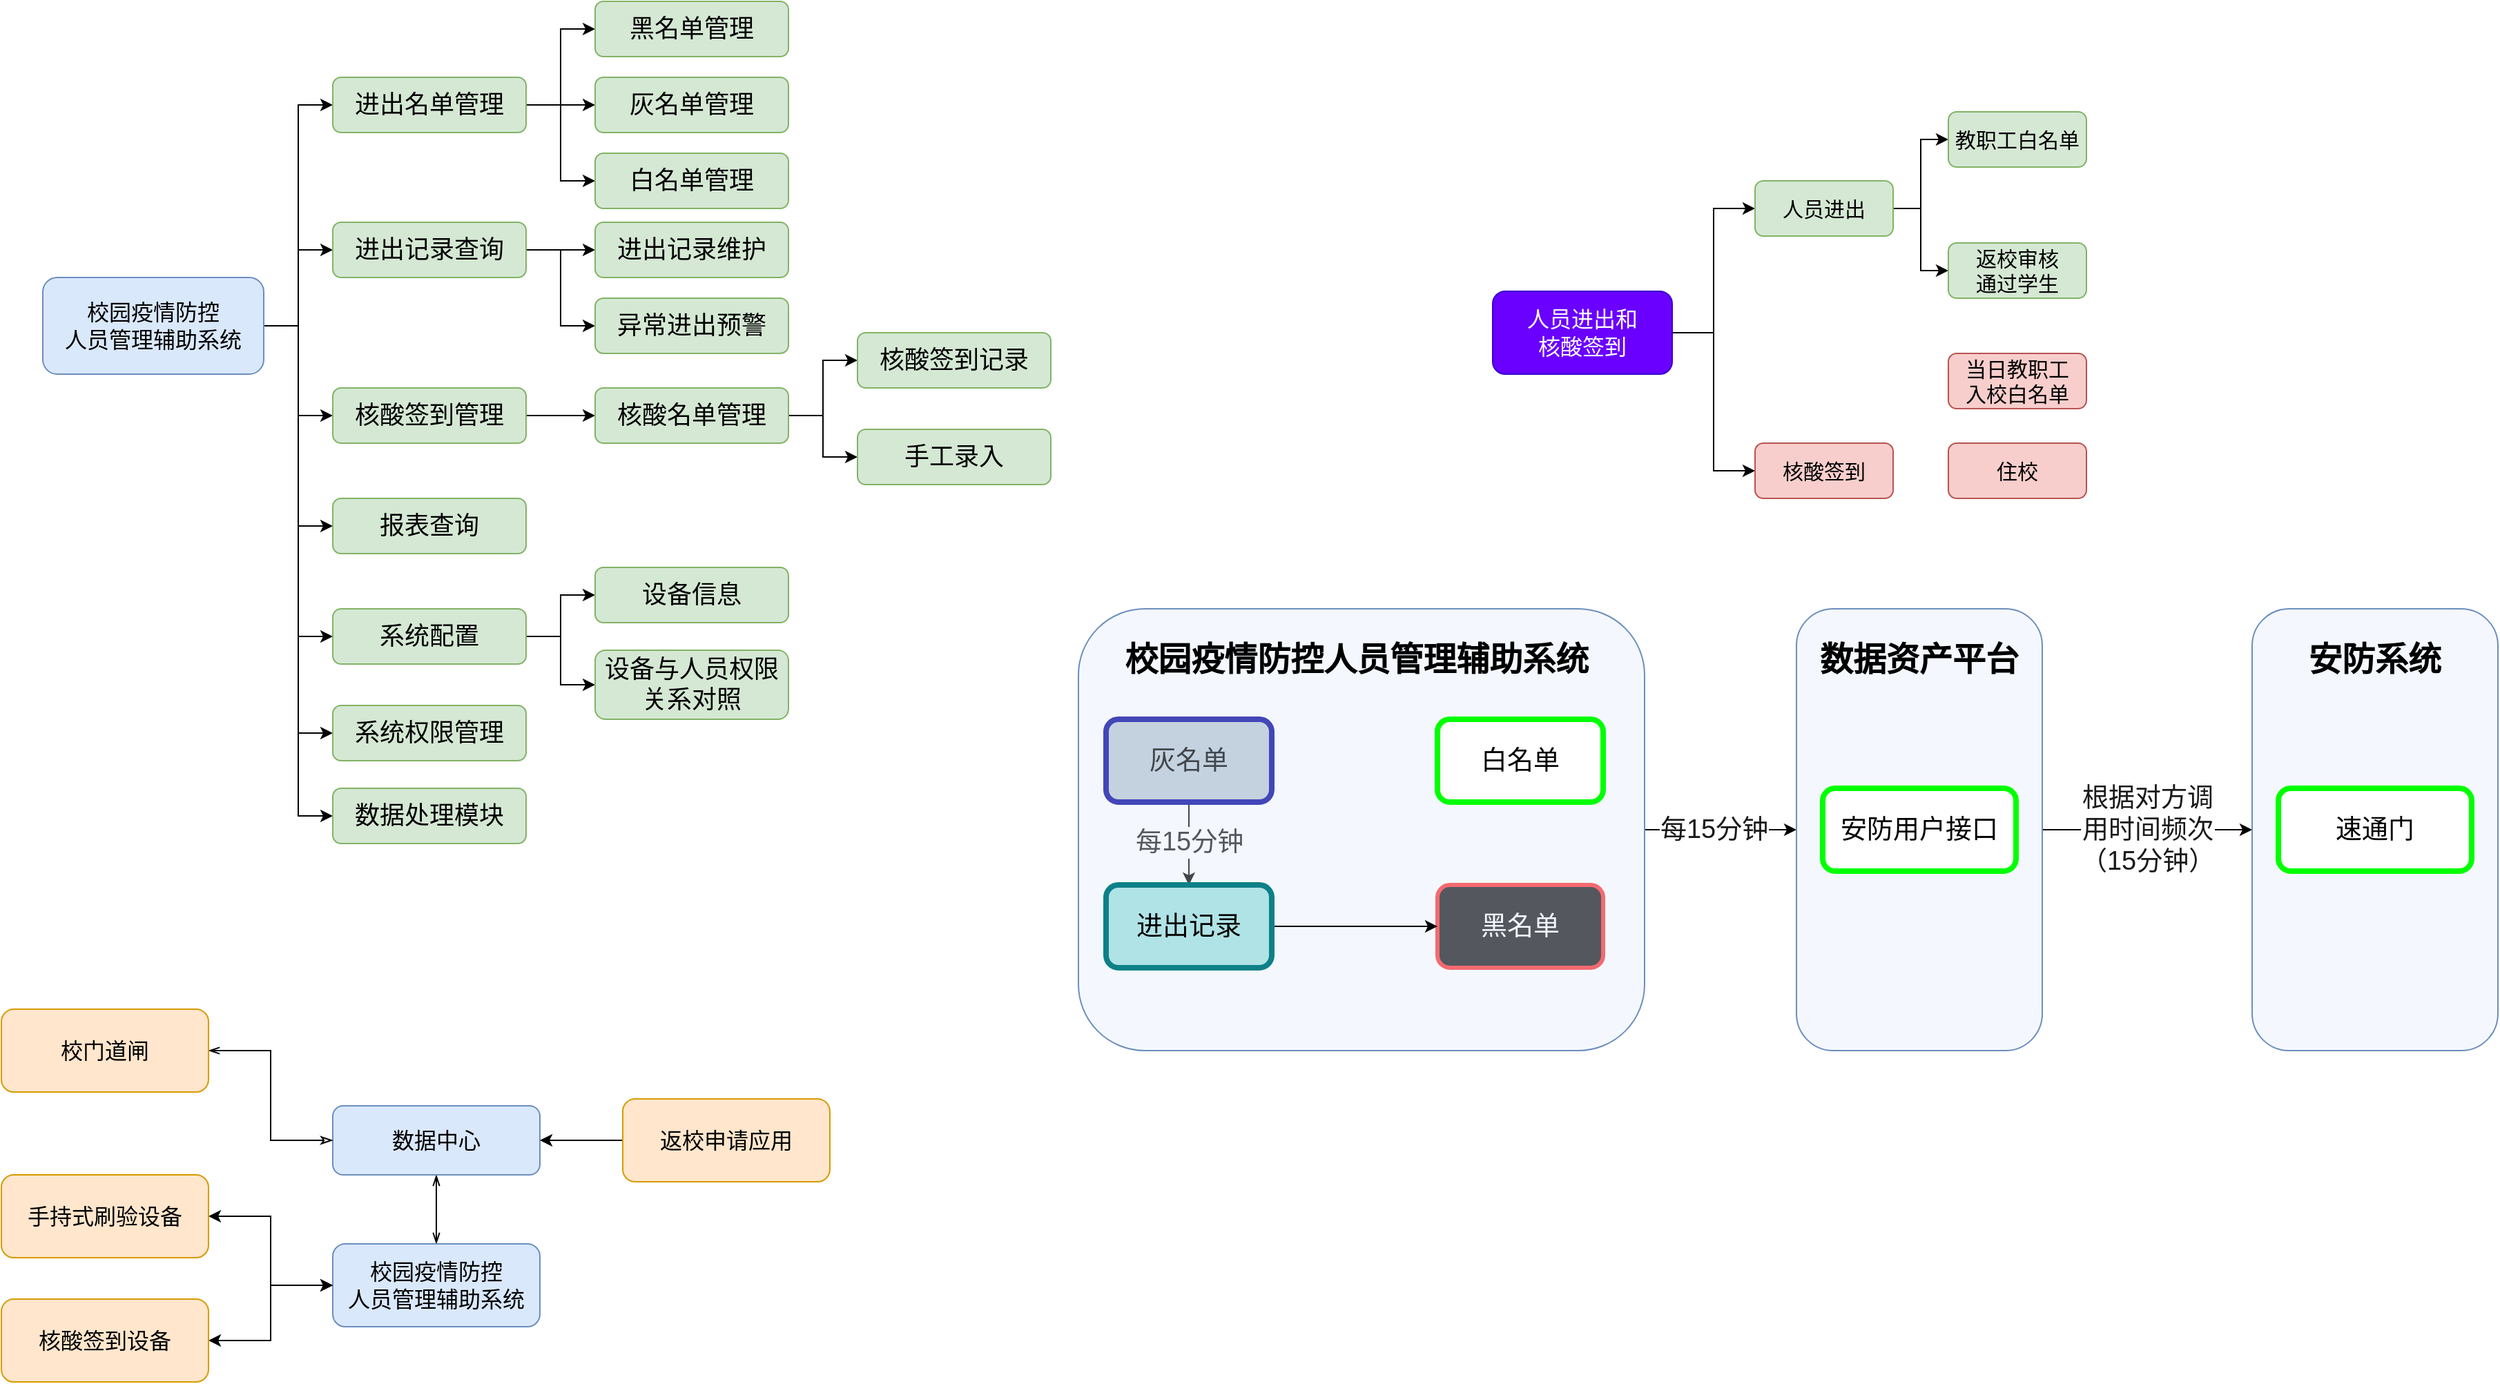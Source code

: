 <mxfile version="18.0.0" type="github">
  <diagram id="9vjwfqeA_DVdZ4IVt9qL" name="Page-1">
    <mxGraphModel dx="1445" dy="1897" grid="1" gridSize="10" guides="1" tooltips="1" connect="1" arrows="1" fold="1" page="1" pageScale="1" pageWidth="827" pageHeight="1169" math="0" shadow="0">
      <root>
        <mxCell id="0" />
        <mxCell id="1" parent="0" />
        <mxCell id="mTRX2ACm2MRmk_OSoDYx-10" style="edgeStyle=orthogonalEdgeStyle;rounded=0;orthogonalLoop=1;jettySize=auto;html=1;exitX=1;exitY=0.5;exitDx=0;exitDy=0;entryX=0;entryY=0.5;entryDx=0;entryDy=0;fontSize=18;" parent="1" source="mTRX2ACm2MRmk_OSoDYx-2" target="mTRX2ACm2MRmk_OSoDYx-3" edge="1">
          <mxGeometry relative="1" as="geometry" />
        </mxCell>
        <mxCell id="mTRX2ACm2MRmk_OSoDYx-11" style="edgeStyle=orthogonalEdgeStyle;rounded=0;orthogonalLoop=1;jettySize=auto;html=1;exitX=1;exitY=0.5;exitDx=0;exitDy=0;entryX=0;entryY=0.5;entryDx=0;entryDy=0;fontSize=18;" parent="1" source="mTRX2ACm2MRmk_OSoDYx-2" target="mTRX2ACm2MRmk_OSoDYx-5" edge="1">
          <mxGeometry relative="1" as="geometry" />
        </mxCell>
        <mxCell id="mTRX2ACm2MRmk_OSoDYx-12" style="edgeStyle=orthogonalEdgeStyle;rounded=0;orthogonalLoop=1;jettySize=auto;html=1;exitX=1;exitY=0.5;exitDx=0;exitDy=0;entryX=0;entryY=0.5;entryDx=0;entryDy=0;fontSize=18;" parent="1" source="mTRX2ACm2MRmk_OSoDYx-2" target="mTRX2ACm2MRmk_OSoDYx-6" edge="1">
          <mxGeometry relative="1" as="geometry" />
        </mxCell>
        <mxCell id="mTRX2ACm2MRmk_OSoDYx-22" style="edgeStyle=orthogonalEdgeStyle;rounded=0;orthogonalLoop=1;jettySize=auto;html=1;exitX=1;exitY=0.5;exitDx=0;exitDy=0;entryX=0;entryY=0.5;entryDx=0;entryDy=0;fontSize=18;" parent="1" source="mTRX2ACm2MRmk_OSoDYx-2" target="mTRX2ACm2MRmk_OSoDYx-18" edge="1">
          <mxGeometry relative="1" as="geometry" />
        </mxCell>
        <mxCell id="mTRX2ACm2MRmk_OSoDYx-26" style="edgeStyle=orthogonalEdgeStyle;rounded=0;orthogonalLoop=1;jettySize=auto;html=1;exitX=1;exitY=0.5;exitDx=0;exitDy=0;entryX=0;entryY=0.5;entryDx=0;entryDy=0;fontSize=18;" parent="1" source="mTRX2ACm2MRmk_OSoDYx-2" target="mTRX2ACm2MRmk_OSoDYx-25" edge="1">
          <mxGeometry relative="1" as="geometry" />
        </mxCell>
        <mxCell id="qPYPx7OVyf8pasTDU_Wo-8" style="edgeStyle=orthogonalEdgeStyle;rounded=0;orthogonalLoop=1;jettySize=auto;html=1;exitX=1;exitY=0.5;exitDx=0;exitDy=0;entryX=0;entryY=0.5;entryDx=0;entryDy=0;" parent="1" source="mTRX2ACm2MRmk_OSoDYx-2" target="qPYPx7OVyf8pasTDU_Wo-3" edge="1">
          <mxGeometry relative="1" as="geometry" />
        </mxCell>
        <mxCell id="qPYPx7OVyf8pasTDU_Wo-15" style="edgeStyle=orthogonalEdgeStyle;rounded=0;orthogonalLoop=1;jettySize=auto;html=1;exitX=1;exitY=0.5;exitDx=0;exitDy=0;entryX=0;entryY=0.5;entryDx=0;entryDy=0;" parent="1" source="mTRX2ACm2MRmk_OSoDYx-2" target="qPYPx7OVyf8pasTDU_Wo-14" edge="1">
          <mxGeometry relative="1" as="geometry" />
        </mxCell>
        <mxCell id="mTRX2ACm2MRmk_OSoDYx-2" value="校园疫情防控&lt;br&gt;人员管理辅助系统" style="rounded=1;whiteSpace=wrap;html=1;fontSize=16;fillColor=#dae8fc;strokeColor=#6c8ebf;" parent="1" vertex="1">
          <mxGeometry x="130" y="-920" width="160" height="70" as="geometry" />
        </mxCell>
        <mxCell id="mTRX2ACm2MRmk_OSoDYx-17" style="edgeStyle=orthogonalEdgeStyle;rounded=0;orthogonalLoop=1;jettySize=auto;html=1;exitX=1;exitY=0.5;exitDx=0;exitDy=0;entryX=0;entryY=0.5;entryDx=0;entryDy=0;fontSize=18;" parent="1" source="mTRX2ACm2MRmk_OSoDYx-3" target="mTRX2ACm2MRmk_OSoDYx-4" edge="1">
          <mxGeometry relative="1" as="geometry" />
        </mxCell>
        <mxCell id="qPYPx7OVyf8pasTDU_Wo-2" style="edgeStyle=orthogonalEdgeStyle;rounded=0;orthogonalLoop=1;jettySize=auto;html=1;exitX=1;exitY=0.5;exitDx=0;exitDy=0;entryX=0;entryY=0.5;entryDx=0;entryDy=0;" parent="1" source="mTRX2ACm2MRmk_OSoDYx-3" target="mTRX2ACm2MRmk_OSoDYx-20" edge="1">
          <mxGeometry relative="1" as="geometry" />
        </mxCell>
        <mxCell id="mTRX2ACm2MRmk_OSoDYx-3" value="进出记录查询" style="rounded=1;whiteSpace=wrap;html=1;fontSize=18;fillColor=#d5e8d4;strokeColor=#82b366;" parent="1" vertex="1">
          <mxGeometry x="340" y="-960" width="140" height="40" as="geometry" />
        </mxCell>
        <mxCell id="mTRX2ACm2MRmk_OSoDYx-4" value="进出记录维护" style="rounded=1;whiteSpace=wrap;html=1;fontSize=18;fillColor=#d5e8d4;strokeColor=#82b366;" parent="1" vertex="1">
          <mxGeometry x="530" y="-960" width="140" height="40" as="geometry" />
        </mxCell>
        <mxCell id="mTRX2ACm2MRmk_OSoDYx-14" style="edgeStyle=orthogonalEdgeStyle;rounded=0;orthogonalLoop=1;jettySize=auto;html=1;exitX=1;exitY=0.5;exitDx=0;exitDy=0;entryX=0;entryY=0.5;entryDx=0;entryDy=0;fontSize=18;" parent="1" source="mTRX2ACm2MRmk_OSoDYx-5" target="mTRX2ACm2MRmk_OSoDYx-8" edge="1">
          <mxGeometry relative="1" as="geometry" />
        </mxCell>
        <mxCell id="mTRX2ACm2MRmk_OSoDYx-15" style="edgeStyle=orthogonalEdgeStyle;rounded=0;orthogonalLoop=1;jettySize=auto;html=1;exitX=1;exitY=0.5;exitDx=0;exitDy=0;entryX=0;entryY=0.5;entryDx=0;entryDy=0;fontSize=18;" parent="1" source="mTRX2ACm2MRmk_OSoDYx-5" target="mTRX2ACm2MRmk_OSoDYx-7" edge="1">
          <mxGeometry relative="1" as="geometry" />
        </mxCell>
        <mxCell id="mTRX2ACm2MRmk_OSoDYx-16" style="edgeStyle=orthogonalEdgeStyle;rounded=0;orthogonalLoop=1;jettySize=auto;html=1;exitX=1;exitY=0.5;exitDx=0;exitDy=0;entryX=0;entryY=0.5;entryDx=0;entryDy=0;fontSize=18;" parent="1" source="mTRX2ACm2MRmk_OSoDYx-5" target="mTRX2ACm2MRmk_OSoDYx-9" edge="1">
          <mxGeometry relative="1" as="geometry" />
        </mxCell>
        <mxCell id="mTRX2ACm2MRmk_OSoDYx-5" value="进出名单管理" style="rounded=1;whiteSpace=wrap;html=1;fontSize=18;fillColor=#d5e8d4;strokeColor=#82b366;" parent="1" vertex="1">
          <mxGeometry x="340" y="-1065" width="140" height="40" as="geometry" />
        </mxCell>
        <mxCell id="mTRX2ACm2MRmk_OSoDYx-6" value="系统权限管理" style="rounded=1;whiteSpace=wrap;html=1;fontSize=18;fillColor=#d5e8d4;strokeColor=#82b366;" parent="1" vertex="1">
          <mxGeometry x="340" y="-610" width="140" height="40" as="geometry" />
        </mxCell>
        <mxCell id="mTRX2ACm2MRmk_OSoDYx-7" value="黑名单管理" style="rounded=1;whiteSpace=wrap;html=1;fontSize=18;fillColor=#d5e8d4;strokeColor=#82b366;" parent="1" vertex="1">
          <mxGeometry x="530" y="-1120" width="140" height="40" as="geometry" />
        </mxCell>
        <mxCell id="mTRX2ACm2MRmk_OSoDYx-8" value="灰名单管理" style="rounded=1;whiteSpace=wrap;html=1;fontSize=18;fillColor=#d5e8d4;strokeColor=#82b366;" parent="1" vertex="1">
          <mxGeometry x="530" y="-1065" width="140" height="40" as="geometry" />
        </mxCell>
        <mxCell id="mTRX2ACm2MRmk_OSoDYx-9" value="白名单管理" style="rounded=1;whiteSpace=wrap;html=1;fontSize=18;fillColor=#d5e8d4;strokeColor=#82b366;" parent="1" vertex="1">
          <mxGeometry x="530" y="-1010" width="140" height="40" as="geometry" />
        </mxCell>
        <mxCell id="mTRX2ACm2MRmk_OSoDYx-23" style="edgeStyle=orthogonalEdgeStyle;rounded=0;orthogonalLoop=1;jettySize=auto;html=1;exitX=1;exitY=0.5;exitDx=0;exitDy=0;entryX=0;entryY=0.5;entryDx=0;entryDy=0;fontSize=18;" parent="1" source="mTRX2ACm2MRmk_OSoDYx-18" target="mTRX2ACm2MRmk_OSoDYx-21" edge="1">
          <mxGeometry relative="1" as="geometry" />
        </mxCell>
        <mxCell id="mTRX2ACm2MRmk_OSoDYx-18" value="核酸签到管理" style="rounded=1;whiteSpace=wrap;html=1;fontSize=18;fillColor=#d5e8d4;strokeColor=#82b366;" parent="1" vertex="1">
          <mxGeometry x="340" y="-840" width="140" height="40" as="geometry" />
        </mxCell>
        <mxCell id="mTRX2ACm2MRmk_OSoDYx-20" value="异常进出预警" style="rounded=1;whiteSpace=wrap;html=1;fontSize=18;fillColor=#d5e8d4;strokeColor=#82b366;" parent="1" vertex="1">
          <mxGeometry x="530" y="-905" width="140" height="40" as="geometry" />
        </mxCell>
        <mxCell id="qPYPx7OVyf8pasTDU_Wo-12" style="edgeStyle=orthogonalEdgeStyle;rounded=0;orthogonalLoop=1;jettySize=auto;html=1;exitX=1;exitY=0.5;exitDx=0;exitDy=0;entryX=0;entryY=0.5;entryDx=0;entryDy=0;" parent="1" source="mTRX2ACm2MRmk_OSoDYx-21" target="qPYPx7OVyf8pasTDU_Wo-10" edge="1">
          <mxGeometry relative="1" as="geometry" />
        </mxCell>
        <mxCell id="qPYPx7OVyf8pasTDU_Wo-13" style="edgeStyle=orthogonalEdgeStyle;rounded=0;orthogonalLoop=1;jettySize=auto;html=1;exitX=1;exitY=0.5;exitDx=0;exitDy=0;entryX=0;entryY=0.5;entryDx=0;entryDy=0;" parent="1" source="mTRX2ACm2MRmk_OSoDYx-21" target="qPYPx7OVyf8pasTDU_Wo-11" edge="1">
          <mxGeometry relative="1" as="geometry" />
        </mxCell>
        <mxCell id="mTRX2ACm2MRmk_OSoDYx-21" value="核酸名单管理" style="rounded=1;whiteSpace=wrap;html=1;fontSize=18;fillColor=#d5e8d4;strokeColor=#82b366;" parent="1" vertex="1">
          <mxGeometry x="530" y="-840" width="140" height="40" as="geometry" />
        </mxCell>
        <mxCell id="mTRX2ACm2MRmk_OSoDYx-25" value="数据处理模块" style="rounded=1;whiteSpace=wrap;html=1;fontSize=18;fillColor=#d5e8d4;strokeColor=#82b366;" parent="1" vertex="1">
          <mxGeometry x="340" y="-550" width="140" height="40" as="geometry" />
        </mxCell>
        <mxCell id="mTRX2ACm2MRmk_OSoDYx-36" value="" style="edgeStyle=orthogonalEdgeStyle;rounded=0;orthogonalLoop=1;jettySize=auto;html=1;fontSize=18;endArrow=openThin;endFill=0;startArrow=openThin;startFill=0;" parent="1" source="mTRX2ACm2MRmk_OSoDYx-28" target="mTRX2ACm2MRmk_OSoDYx-29" edge="1">
          <mxGeometry relative="1" as="geometry" />
        </mxCell>
        <mxCell id="mTRX2ACm2MRmk_OSoDYx-28" value="校园疫情防控&lt;br&gt;人员管理辅助系统" style="rounded=1;whiteSpace=wrap;html=1;fontSize=16;fillColor=#dae8fc;strokeColor=#6c8ebf;" parent="1" vertex="1">
          <mxGeometry x="340" y="-220" width="150" height="60" as="geometry" />
        </mxCell>
        <mxCell id="mTRX2ACm2MRmk_OSoDYx-29" value="数据中心" style="rounded=1;whiteSpace=wrap;html=1;fontSize=16;fillColor=#dae8fc;strokeColor=#6c8ebf;" parent="1" vertex="1">
          <mxGeometry x="340" y="-320" width="150" height="50" as="geometry" />
        </mxCell>
        <mxCell id="mTRX2ACm2MRmk_OSoDYx-33" style="edgeStyle=orthogonalEdgeStyle;rounded=0;orthogonalLoop=1;jettySize=auto;html=1;exitX=1;exitY=0.5;exitDx=0;exitDy=0;entryX=0;entryY=0.5;entryDx=0;entryDy=0;fontSize=18;endArrow=classicThin;endFill=0;startArrow=openThin;startFill=0;" parent="1" source="mTRX2ACm2MRmk_OSoDYx-30" target="mTRX2ACm2MRmk_OSoDYx-29" edge="1">
          <mxGeometry relative="1" as="geometry" />
        </mxCell>
        <mxCell id="mTRX2ACm2MRmk_OSoDYx-30" value="校门道闸" style="rounded=1;whiteSpace=wrap;html=1;fontSize=16;fillColor=#ffe6cc;strokeColor=#d79b00;" parent="1" vertex="1">
          <mxGeometry x="100" y="-390" width="150" height="60" as="geometry" />
        </mxCell>
        <mxCell id="mTRX2ACm2MRmk_OSoDYx-34" style="edgeStyle=orthogonalEdgeStyle;rounded=0;orthogonalLoop=1;jettySize=auto;html=1;exitX=1;exitY=0.5;exitDx=0;exitDy=0;entryX=0;entryY=0.5;entryDx=0;entryDy=0;fontSize=18;endArrow=classic;endFill=1;startArrow=classic;startFill=1;" parent="1" source="mTRX2ACm2MRmk_OSoDYx-31" target="mTRX2ACm2MRmk_OSoDYx-28" edge="1">
          <mxGeometry relative="1" as="geometry" />
        </mxCell>
        <mxCell id="mTRX2ACm2MRmk_OSoDYx-31" value="手持式刷验设备" style="rounded=1;whiteSpace=wrap;html=1;fontSize=16;fillColor=#ffe6cc;strokeColor=#d79b00;" parent="1" vertex="1">
          <mxGeometry x="100" y="-270" width="150" height="60" as="geometry" />
        </mxCell>
        <mxCell id="qPYPx7OVyf8pasTDU_Wo-19" style="edgeStyle=orthogonalEdgeStyle;rounded=0;orthogonalLoop=1;jettySize=auto;html=1;exitX=0;exitY=0.5;exitDx=0;exitDy=0;entryX=1;entryY=0.5;entryDx=0;entryDy=0;startArrow=none;startFill=0;endArrow=classic;endFill=1;" parent="1" source="mTRX2ACm2MRmk_OSoDYx-37" target="mTRX2ACm2MRmk_OSoDYx-29" edge="1">
          <mxGeometry relative="1" as="geometry" />
        </mxCell>
        <mxCell id="mTRX2ACm2MRmk_OSoDYx-37" value="返校申请应用" style="rounded=1;whiteSpace=wrap;html=1;fontSize=16;fillColor=#ffe6cc;strokeColor=#d79b00;" parent="1" vertex="1">
          <mxGeometry x="550" y="-325" width="150" height="60" as="geometry" />
        </mxCell>
        <mxCell id="qPYPx7OVyf8pasTDU_Wo-6" style="edgeStyle=orthogonalEdgeStyle;rounded=0;orthogonalLoop=1;jettySize=auto;html=1;exitX=1;exitY=0.5;exitDx=0;exitDy=0;entryX=0;entryY=0.5;entryDx=0;entryDy=0;" parent="1" source="qPYPx7OVyf8pasTDU_Wo-3" target="qPYPx7OVyf8pasTDU_Wo-5" edge="1">
          <mxGeometry relative="1" as="geometry" />
        </mxCell>
        <mxCell id="qPYPx7OVyf8pasTDU_Wo-7" style="edgeStyle=orthogonalEdgeStyle;rounded=0;orthogonalLoop=1;jettySize=auto;html=1;exitX=1;exitY=0.5;exitDx=0;exitDy=0;entryX=0;entryY=0.5;entryDx=0;entryDy=0;" parent="1" source="qPYPx7OVyf8pasTDU_Wo-3" target="qPYPx7OVyf8pasTDU_Wo-4" edge="1">
          <mxGeometry relative="1" as="geometry" />
        </mxCell>
        <mxCell id="qPYPx7OVyf8pasTDU_Wo-3" value="系统配置" style="rounded=1;whiteSpace=wrap;html=1;fontSize=18;fillColor=#d5e8d4;strokeColor=#82b366;" parent="1" vertex="1">
          <mxGeometry x="340" y="-680" width="140" height="40" as="geometry" />
        </mxCell>
        <mxCell id="qPYPx7OVyf8pasTDU_Wo-4" value="设备与人员权限关系对照" style="rounded=1;whiteSpace=wrap;html=1;fontSize=18;fillColor=#d5e8d4;strokeColor=#82b366;" parent="1" vertex="1">
          <mxGeometry x="530" y="-650" width="140" height="50" as="geometry" />
        </mxCell>
        <mxCell id="qPYPx7OVyf8pasTDU_Wo-5" value="设备信息" style="rounded=1;whiteSpace=wrap;html=1;fontSize=18;fillColor=#d5e8d4;strokeColor=#82b366;" parent="1" vertex="1">
          <mxGeometry x="530" y="-710" width="140" height="40" as="geometry" />
        </mxCell>
        <mxCell id="qPYPx7OVyf8pasTDU_Wo-10" value="核酸签到记录" style="rounded=1;whiteSpace=wrap;html=1;fontSize=18;fillColor=#d5e8d4;strokeColor=#82b366;" parent="1" vertex="1">
          <mxGeometry x="720" y="-880" width="140" height="40" as="geometry" />
        </mxCell>
        <mxCell id="qPYPx7OVyf8pasTDU_Wo-11" value="手工录入" style="rounded=1;whiteSpace=wrap;html=1;fontSize=18;fillColor=#d5e8d4;strokeColor=#82b366;" parent="1" vertex="1">
          <mxGeometry x="720" y="-810" width="140" height="40" as="geometry" />
        </mxCell>
        <mxCell id="qPYPx7OVyf8pasTDU_Wo-14" value="报表查询" style="rounded=1;whiteSpace=wrap;html=1;fontSize=18;fillColor=#d5e8d4;strokeColor=#82b366;" parent="1" vertex="1">
          <mxGeometry x="340" y="-760" width="140" height="40" as="geometry" />
        </mxCell>
        <mxCell id="qPYPx7OVyf8pasTDU_Wo-17" style="edgeStyle=orthogonalEdgeStyle;rounded=0;orthogonalLoop=1;jettySize=auto;html=1;exitX=1;exitY=0.5;exitDx=0;exitDy=0;startArrow=classic;startFill=1;entryX=0;entryY=0.5;entryDx=0;entryDy=0;" parent="1" source="qPYPx7OVyf8pasTDU_Wo-16" target="mTRX2ACm2MRmk_OSoDYx-28" edge="1">
          <mxGeometry relative="1" as="geometry">
            <mxPoint x="340" y="-170" as="targetPoint" />
          </mxGeometry>
        </mxCell>
        <mxCell id="qPYPx7OVyf8pasTDU_Wo-16" value="核酸签到设备" style="rounded=1;whiteSpace=wrap;html=1;fontSize=16;fillColor=#ffe6cc;strokeColor=#d79b00;" parent="1" vertex="1">
          <mxGeometry x="100" y="-180" width="150" height="60" as="geometry" />
        </mxCell>
        <mxCell id="QlKhhKcutJUlhiBkMebA-3" style="edgeStyle=orthogonalEdgeStyle;rounded=0;orthogonalLoop=1;jettySize=auto;html=1;exitX=1;exitY=0.5;exitDx=0;exitDy=0;entryX=0;entryY=0.5;entryDx=0;entryDy=0;fontSize=15;" parent="1" source="QlKhhKcutJUlhiBkMebA-1" target="QlKhhKcutJUlhiBkMebA-2" edge="1">
          <mxGeometry relative="1" as="geometry" />
        </mxCell>
        <mxCell id="QlKhhKcutJUlhiBkMebA-5" style="edgeStyle=orthogonalEdgeStyle;rounded=0;orthogonalLoop=1;jettySize=auto;html=1;exitX=1;exitY=0.5;exitDx=0;exitDy=0;entryX=0;entryY=0.5;entryDx=0;entryDy=0;fontSize=15;" parent="1" source="QlKhhKcutJUlhiBkMebA-1" target="QlKhhKcutJUlhiBkMebA-4" edge="1">
          <mxGeometry relative="1" as="geometry" />
        </mxCell>
        <mxCell id="QlKhhKcutJUlhiBkMebA-1" value="人员进出和&lt;br&gt;核酸签到" style="rounded=1;whiteSpace=wrap;html=1;fontSize=16;fillColor=#6a00ff;strokeColor=#3700CC;fontColor=#ffffff;" parent="1" vertex="1">
          <mxGeometry x="1180" y="-910" width="130" height="60" as="geometry" />
        </mxCell>
        <mxCell id="QlKhhKcutJUlhiBkMebA-9" style="edgeStyle=orthogonalEdgeStyle;rounded=0;orthogonalLoop=1;jettySize=auto;html=1;exitX=1;exitY=0.5;exitDx=0;exitDy=0;entryX=0;entryY=0.5;entryDx=0;entryDy=0;fontSize=15;" parent="1" source="QlKhhKcutJUlhiBkMebA-2" target="QlKhhKcutJUlhiBkMebA-6" edge="1">
          <mxGeometry relative="1" as="geometry" />
        </mxCell>
        <mxCell id="QlKhhKcutJUlhiBkMebA-10" style="edgeStyle=orthogonalEdgeStyle;rounded=0;orthogonalLoop=1;jettySize=auto;html=1;exitX=1;exitY=0.5;exitDx=0;exitDy=0;entryX=0;entryY=0.5;entryDx=0;entryDy=0;fontSize=15;" parent="1" source="QlKhhKcutJUlhiBkMebA-2" target="QlKhhKcutJUlhiBkMebA-7" edge="1">
          <mxGeometry relative="1" as="geometry" />
        </mxCell>
        <mxCell id="QlKhhKcutJUlhiBkMebA-2" value="人员进出" style="rounded=1;whiteSpace=wrap;html=1;fillColor=#d5e8d4;strokeColor=#82b366;fontSize=15;" parent="1" vertex="1">
          <mxGeometry x="1370" y="-990" width="100" height="40" as="geometry" />
        </mxCell>
        <mxCell id="QlKhhKcutJUlhiBkMebA-4" value="核酸签到" style="rounded=1;whiteSpace=wrap;html=1;fillColor=#f8cecc;strokeColor=#b85450;fontSize=15;" parent="1" vertex="1">
          <mxGeometry x="1370" y="-800" width="100" height="40" as="geometry" />
        </mxCell>
        <mxCell id="QlKhhKcutJUlhiBkMebA-6" value="教职工白名单" style="rounded=1;whiteSpace=wrap;html=1;fillColor=#d5e8d4;strokeColor=#82b366;fontSize=15;" parent="1" vertex="1">
          <mxGeometry x="1510" y="-1040" width="100" height="40" as="geometry" />
        </mxCell>
        <mxCell id="QlKhhKcutJUlhiBkMebA-7" value="返校审核&lt;br&gt;通过学生" style="rounded=1;whiteSpace=wrap;html=1;fillColor=#d5e8d4;strokeColor=#82b366;fontSize=15;" parent="1" vertex="1">
          <mxGeometry x="1510" y="-945" width="100" height="40" as="geometry" />
        </mxCell>
        <mxCell id="QlKhhKcutJUlhiBkMebA-11" value="当日教职工&lt;br&gt;入校白名单" style="rounded=1;whiteSpace=wrap;html=1;fillColor=#f8cecc;strokeColor=#b85450;fontSize=15;" parent="1" vertex="1">
          <mxGeometry x="1510" y="-865" width="100" height="40" as="geometry" />
        </mxCell>
        <mxCell id="QlKhhKcutJUlhiBkMebA-12" value="住校" style="rounded=1;whiteSpace=wrap;html=1;fillColor=#f8cecc;strokeColor=#b85450;fontSize=15;" parent="1" vertex="1">
          <mxGeometry x="1510" y="-800" width="100" height="40" as="geometry" />
        </mxCell>
        <mxCell id="uK2itGOSWg6bH50uQCH6-9" value="" style="edgeStyle=orthogonalEdgeStyle;rounded=0;orthogonalLoop=1;jettySize=auto;html=1;fontSize=19;fontColor=#FFFFFF;" edge="1" parent="1" source="uK2itGOSWg6bH50uQCH6-1" target="uK2itGOSWg6bH50uQCH6-8">
          <mxGeometry relative="1" as="geometry" />
        </mxCell>
        <mxCell id="uK2itGOSWg6bH50uQCH6-11" value="每15分钟" style="edgeLabel;html=1;align=center;verticalAlign=middle;resizable=0;points=[];fontSize=19;fontColor=#1A1A1A;" vertex="1" connectable="0" parent="uK2itGOSWg6bH50uQCH6-9">
          <mxGeometry x="-0.244" y="-1" relative="1" as="geometry">
            <mxPoint x="1" y="6" as="offset" />
          </mxGeometry>
        </mxCell>
        <mxCell id="uK2itGOSWg6bH50uQCH6-1" value="灰名单" style="rounded=1;whiteSpace=wrap;html=1;fontSize=19;fillColor=#bac8d3;strokeColor=#000099;strokeWidth=4;" vertex="1" parent="1">
          <mxGeometry x="900" y="-600" width="120" height="60" as="geometry" />
        </mxCell>
        <mxCell id="uK2itGOSWg6bH50uQCH6-2" value="黑名单" style="rounded=1;whiteSpace=wrap;html=1;fontSize=19;fillColor=#1A1A1A;fontColor=#FFFFFF;strokeColor=#FF3333;strokeWidth=3;" vertex="1" parent="1">
          <mxGeometry x="1140" y="-480" width="120" height="60" as="geometry" />
        </mxCell>
        <mxCell id="uK2itGOSWg6bH50uQCH6-17" style="edgeStyle=orthogonalEdgeStyle;rounded=0;orthogonalLoop=1;jettySize=auto;html=1;exitX=1;exitY=0.5;exitDx=0;exitDy=0;entryX=0;entryY=0.5;entryDx=0;entryDy=0;fontSize=19;fontColor=#1A1A1A;" edge="1" parent="1" source="uK2itGOSWg6bH50uQCH6-3" target="uK2itGOSWg6bH50uQCH6-13">
          <mxGeometry relative="1" as="geometry" />
        </mxCell>
        <mxCell id="uK2itGOSWg6bH50uQCH6-20" value="每15分钟" style="edgeLabel;html=1;align=center;verticalAlign=middle;resizable=0;points=[];fontSize=19;fontColor=#1A1A1A;" vertex="1" connectable="0" parent="uK2itGOSWg6bH50uQCH6-17">
          <mxGeometry x="0.255" y="2" relative="1" as="geometry">
            <mxPoint x="-19" y="2" as="offset" />
          </mxGeometry>
        </mxCell>
        <mxCell id="uK2itGOSWg6bH50uQCH6-3" value="&lt;h1&gt;校园疫情防控人员管理辅助系统&amp;nbsp;&lt;/h1&gt;" style="rounded=1;whiteSpace=wrap;html=1;fillColor=#dae8fc;strokeColor=#6c8ebf;fillOpacity=30;align=center;verticalAlign=top;" vertex="1" parent="1">
          <mxGeometry x="880" y="-680" width="410" height="320" as="geometry" />
        </mxCell>
        <mxCell id="uK2itGOSWg6bH50uQCH6-4" value="白名单" style="rounded=1;whiteSpace=wrap;html=1;fontSize=19;strokeColor=#00FF00;strokeWidth=4;" vertex="1" parent="1">
          <mxGeometry x="1140" y="-600" width="120" height="60" as="geometry" />
        </mxCell>
        <mxCell id="uK2itGOSWg6bH50uQCH6-12" value="" style="edgeStyle=orthogonalEdgeStyle;rounded=0;orthogonalLoop=1;jettySize=auto;html=1;fontSize=19;fontColor=#1A1A1A;" edge="1" parent="1" source="uK2itGOSWg6bH50uQCH6-8" target="uK2itGOSWg6bH50uQCH6-2">
          <mxGeometry relative="1" as="geometry" />
        </mxCell>
        <mxCell id="uK2itGOSWg6bH50uQCH6-8" value="进出记录" style="rounded=1;whiteSpace=wrap;html=1;fontSize=19;fillColor=#b0e3e6;strokeWidth=4;strokeColor=#0e8088;" vertex="1" parent="1">
          <mxGeometry x="900" y="-480" width="120" height="60" as="geometry" />
        </mxCell>
        <mxCell id="uK2itGOSWg6bH50uQCH6-15" style="edgeStyle=orthogonalEdgeStyle;rounded=0;orthogonalLoop=1;jettySize=auto;html=1;exitX=1;exitY=0.5;exitDx=0;exitDy=0;entryX=0;entryY=0.5;entryDx=0;entryDy=0;fontSize=19;fontColor=#1A1A1A;" edge="1" parent="1" source="uK2itGOSWg6bH50uQCH6-13" target="uK2itGOSWg6bH50uQCH6-14">
          <mxGeometry relative="1" as="geometry" />
        </mxCell>
        <mxCell id="uK2itGOSWg6bH50uQCH6-16" value="根据对方调&lt;br&gt;用时间频次&lt;br&gt;（15分钟）" style="edgeLabel;html=1;align=center;verticalAlign=middle;resizable=0;points=[];fontSize=19;fontColor=#1A1A1A;" vertex="1" connectable="0" parent="uK2itGOSWg6bH50uQCH6-15">
          <mxGeometry x="0.239" y="-1" relative="1" as="geometry">
            <mxPoint x="-18" y="-1" as="offset" />
          </mxGeometry>
        </mxCell>
        <mxCell id="uK2itGOSWg6bH50uQCH6-13" value="&lt;h1&gt;数据资产平台&lt;/h1&gt;" style="rounded=1;whiteSpace=wrap;html=1;fillColor=#dae8fc;strokeColor=#6c8ebf;fillOpacity=30;align=center;verticalAlign=top;" vertex="1" parent="1">
          <mxGeometry x="1400" y="-680" width="178" height="320" as="geometry" />
        </mxCell>
        <mxCell id="uK2itGOSWg6bH50uQCH6-14" value="&lt;h1&gt;安防系统&lt;/h1&gt;" style="rounded=1;whiteSpace=wrap;html=1;fillColor=#dae8fc;strokeColor=#6c8ebf;fillOpacity=30;align=center;verticalAlign=top;" vertex="1" parent="1">
          <mxGeometry x="1730" y="-680" width="178" height="320" as="geometry" />
        </mxCell>
        <mxCell id="uK2itGOSWg6bH50uQCH6-18" value="安防用户接口" style="rounded=1;whiteSpace=wrap;html=1;fontSize=19;strokeColor=#00FF00;strokeWidth=4;" vertex="1" parent="1">
          <mxGeometry x="1419" y="-550" width="140" height="60" as="geometry" />
        </mxCell>
        <mxCell id="uK2itGOSWg6bH50uQCH6-19" value="速通门" style="rounded=1;whiteSpace=wrap;html=1;fontSize=19;strokeColor=#00FF00;strokeWidth=4;" vertex="1" parent="1">
          <mxGeometry x="1749" y="-550" width="140" height="60" as="geometry" />
        </mxCell>
      </root>
    </mxGraphModel>
  </diagram>
</mxfile>
